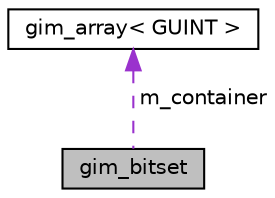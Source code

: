 digraph "gim_bitset"
{
  edge [fontname="Helvetica",fontsize="10",labelfontname="Helvetica",labelfontsize="10"];
  node [fontname="Helvetica",fontsize="10",shape=record];
  Node1 [label="gim_bitset",height=0.2,width=0.4,color="black", fillcolor="grey75", style="filled", fontcolor="black"];
  Node2 -> Node1 [dir="back",color="darkorchid3",fontsize="10",style="dashed",label=" m_container" ,fontname="Helvetica"];
  Node2 [label="gim_array\< GUINT \>",height=0.2,width=0.4,color="black", fillcolor="white", style="filled",URL="$classgim__array.html"];
}
